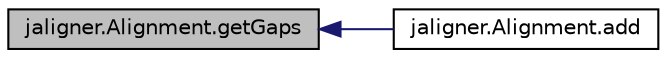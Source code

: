 digraph "jaligner.Alignment.getGaps"
{
  edge [fontname="Helvetica",fontsize="10",labelfontname="Helvetica",labelfontsize="10"];
  node [fontname="Helvetica",fontsize="10",shape=record];
  rankdir="LR";
  Node1 [label="jaligner.Alignment.getGaps",height=0.2,width=0.4,color="black", fillcolor="grey75", style="filled" fontcolor="black"];
  Node1 -> Node2 [dir="back",color="midnightblue",fontsize="10",style="solid",fontname="Helvetica"];
  Node2 [label="jaligner.Alignment.add",height=0.2,width=0.4,color="black", fillcolor="white", style="filled",URL="$classjaligner_1_1_alignment.html#abb05f972a94d71432bca302aa2daa840"];
}
